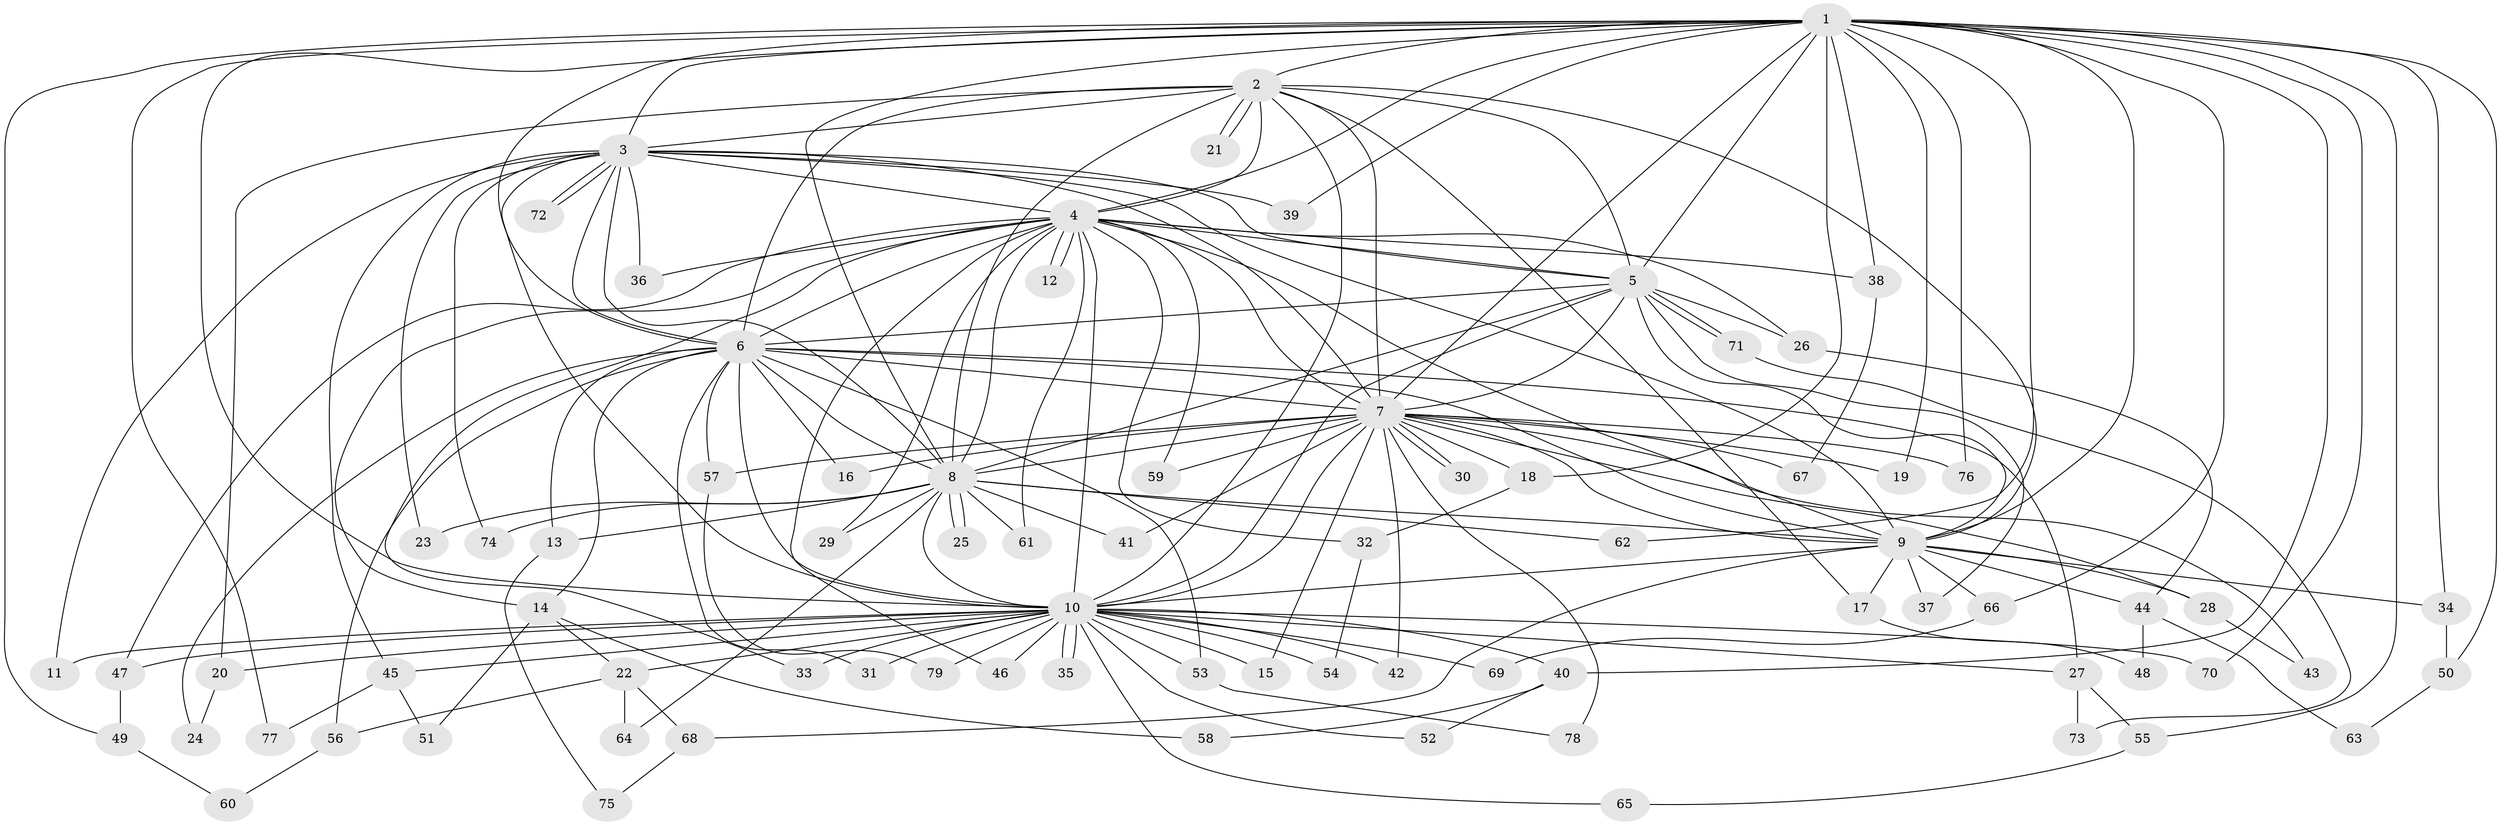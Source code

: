 // coarse degree distribution, {19: 0.016666666666666666, 10: 0.016666666666666666, 14: 0.03333333333333333, 20: 0.016666666666666666, 24: 0.016666666666666666, 17: 0.016666666666666666, 15: 0.016666666666666666, 29: 0.016666666666666666, 2: 0.5, 5: 0.016666666666666666, 3: 0.23333333333333334, 6: 0.016666666666666666, 4: 0.06666666666666667, 1: 0.016666666666666666}
// Generated by graph-tools (version 1.1) at 2025/51/02/27/25 19:51:42]
// undirected, 79 vertices, 183 edges
graph export_dot {
graph [start="1"]
  node [color=gray90,style=filled];
  1;
  2;
  3;
  4;
  5;
  6;
  7;
  8;
  9;
  10;
  11;
  12;
  13;
  14;
  15;
  16;
  17;
  18;
  19;
  20;
  21;
  22;
  23;
  24;
  25;
  26;
  27;
  28;
  29;
  30;
  31;
  32;
  33;
  34;
  35;
  36;
  37;
  38;
  39;
  40;
  41;
  42;
  43;
  44;
  45;
  46;
  47;
  48;
  49;
  50;
  51;
  52;
  53;
  54;
  55;
  56;
  57;
  58;
  59;
  60;
  61;
  62;
  63;
  64;
  65;
  66;
  67;
  68;
  69;
  70;
  71;
  72;
  73;
  74;
  75;
  76;
  77;
  78;
  79;
  1 -- 2;
  1 -- 3;
  1 -- 4;
  1 -- 5;
  1 -- 6;
  1 -- 7;
  1 -- 8;
  1 -- 9;
  1 -- 10;
  1 -- 18;
  1 -- 19;
  1 -- 34;
  1 -- 38;
  1 -- 39;
  1 -- 40;
  1 -- 49;
  1 -- 50;
  1 -- 55;
  1 -- 62;
  1 -- 66;
  1 -- 70;
  1 -- 76;
  1 -- 77;
  2 -- 3;
  2 -- 4;
  2 -- 5;
  2 -- 6;
  2 -- 7;
  2 -- 8;
  2 -- 9;
  2 -- 10;
  2 -- 17;
  2 -- 20;
  2 -- 21;
  2 -- 21;
  3 -- 4;
  3 -- 5;
  3 -- 6;
  3 -- 7;
  3 -- 8;
  3 -- 9;
  3 -- 10;
  3 -- 11;
  3 -- 23;
  3 -- 36;
  3 -- 39;
  3 -- 45;
  3 -- 72;
  3 -- 72;
  3 -- 74;
  4 -- 5;
  4 -- 6;
  4 -- 7;
  4 -- 8;
  4 -- 9;
  4 -- 10;
  4 -- 12;
  4 -- 12;
  4 -- 14;
  4 -- 26;
  4 -- 29;
  4 -- 32;
  4 -- 33;
  4 -- 36;
  4 -- 38;
  4 -- 46;
  4 -- 47;
  4 -- 59;
  4 -- 61;
  5 -- 6;
  5 -- 7;
  5 -- 8;
  5 -- 9;
  5 -- 10;
  5 -- 26;
  5 -- 37;
  5 -- 71;
  5 -- 71;
  6 -- 7;
  6 -- 8;
  6 -- 9;
  6 -- 10;
  6 -- 13;
  6 -- 14;
  6 -- 16;
  6 -- 24;
  6 -- 27;
  6 -- 31;
  6 -- 53;
  6 -- 56;
  6 -- 57;
  7 -- 8;
  7 -- 9;
  7 -- 10;
  7 -- 15;
  7 -- 16;
  7 -- 18;
  7 -- 19;
  7 -- 28;
  7 -- 30;
  7 -- 30;
  7 -- 41;
  7 -- 42;
  7 -- 43;
  7 -- 57;
  7 -- 59;
  7 -- 67;
  7 -- 76;
  7 -- 78;
  8 -- 9;
  8 -- 10;
  8 -- 13;
  8 -- 23;
  8 -- 25;
  8 -- 25;
  8 -- 29;
  8 -- 41;
  8 -- 61;
  8 -- 62;
  8 -- 64;
  8 -- 74;
  9 -- 10;
  9 -- 17;
  9 -- 28;
  9 -- 34;
  9 -- 37;
  9 -- 44;
  9 -- 66;
  9 -- 68;
  10 -- 11;
  10 -- 15;
  10 -- 20;
  10 -- 22;
  10 -- 27;
  10 -- 31;
  10 -- 33;
  10 -- 35;
  10 -- 35;
  10 -- 40;
  10 -- 42;
  10 -- 45;
  10 -- 46;
  10 -- 47;
  10 -- 52;
  10 -- 53;
  10 -- 54;
  10 -- 65;
  10 -- 69;
  10 -- 70;
  10 -- 79;
  13 -- 75;
  14 -- 22;
  14 -- 51;
  14 -- 58;
  17 -- 48;
  18 -- 32;
  20 -- 24;
  22 -- 56;
  22 -- 64;
  22 -- 68;
  26 -- 44;
  27 -- 55;
  27 -- 73;
  28 -- 43;
  32 -- 54;
  34 -- 50;
  38 -- 67;
  40 -- 52;
  40 -- 58;
  44 -- 48;
  44 -- 63;
  45 -- 51;
  45 -- 77;
  47 -- 49;
  49 -- 60;
  50 -- 63;
  53 -- 78;
  55 -- 65;
  56 -- 60;
  57 -- 79;
  66 -- 69;
  68 -- 75;
  71 -- 73;
}
